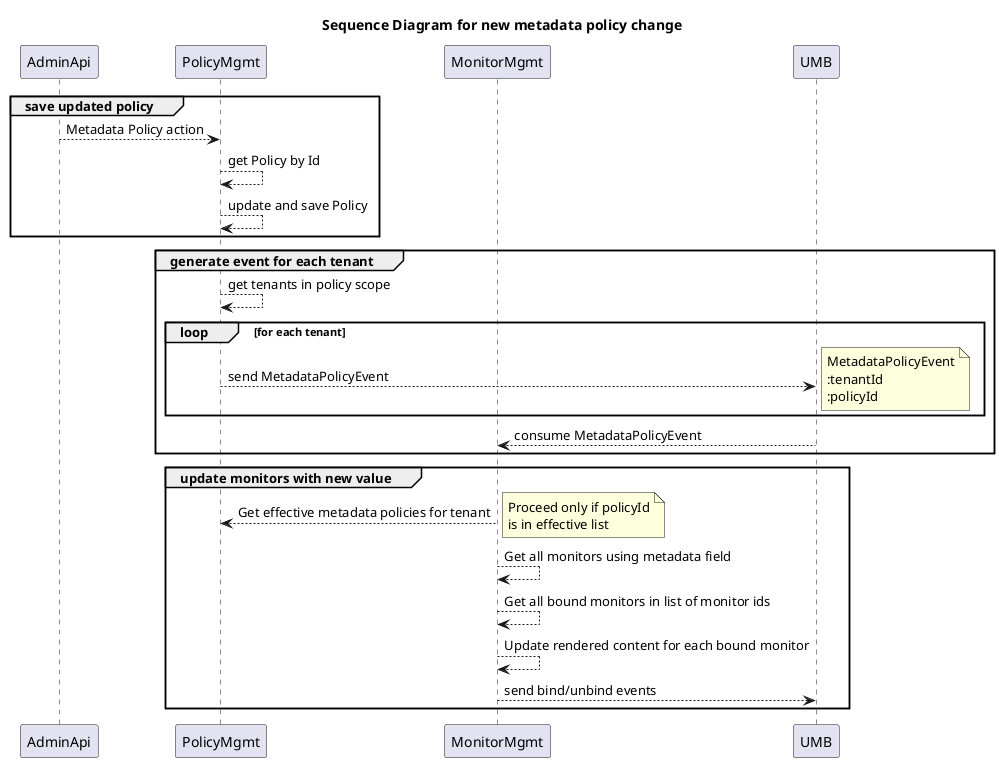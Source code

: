 @startuml

title Sequence Diagram for new metadata policy change
participant AdminApi
participant PolicyMgmt
participant MonitorMgmt

group save updated policy
AdminApi-->PolicyMgmt: Metadata Policy action
PolicyMgmt-->PolicyMgmt: get Policy by Id
PolicyMgmt-->PolicyMgmt: update and save Policy
end

group generate event for each tenant
PolicyMgmt-->PolicyMgmt: get tenants in policy scope
loop for each tenant
   PolicyMgmt-->UMB: send MetadataPolicyEvent
   note right
     MetadataPolicyEvent
     :tenantId
     :policyId
   end note
end
UMB-->MonitorMgmt: consume MetadataPolicyEvent
end

group update monitors with new value
MonitorMgmt-->PolicyMgmt: Get effective metadata policies for tenant
note right
     Proceed only if policyId
     is in effective list
end note

MonitorMgmt-->MonitorMgmt: Get all monitors using metadata field
MonitorMgmt-->MonitorMgmt: Get all bound monitors in list of monitor ids
MonitorMgmt-->MonitorMgmt: Update rendered content for each bound monitor

MonitorMgmt-->UMB: send bind/unbind events
end

@enduml
